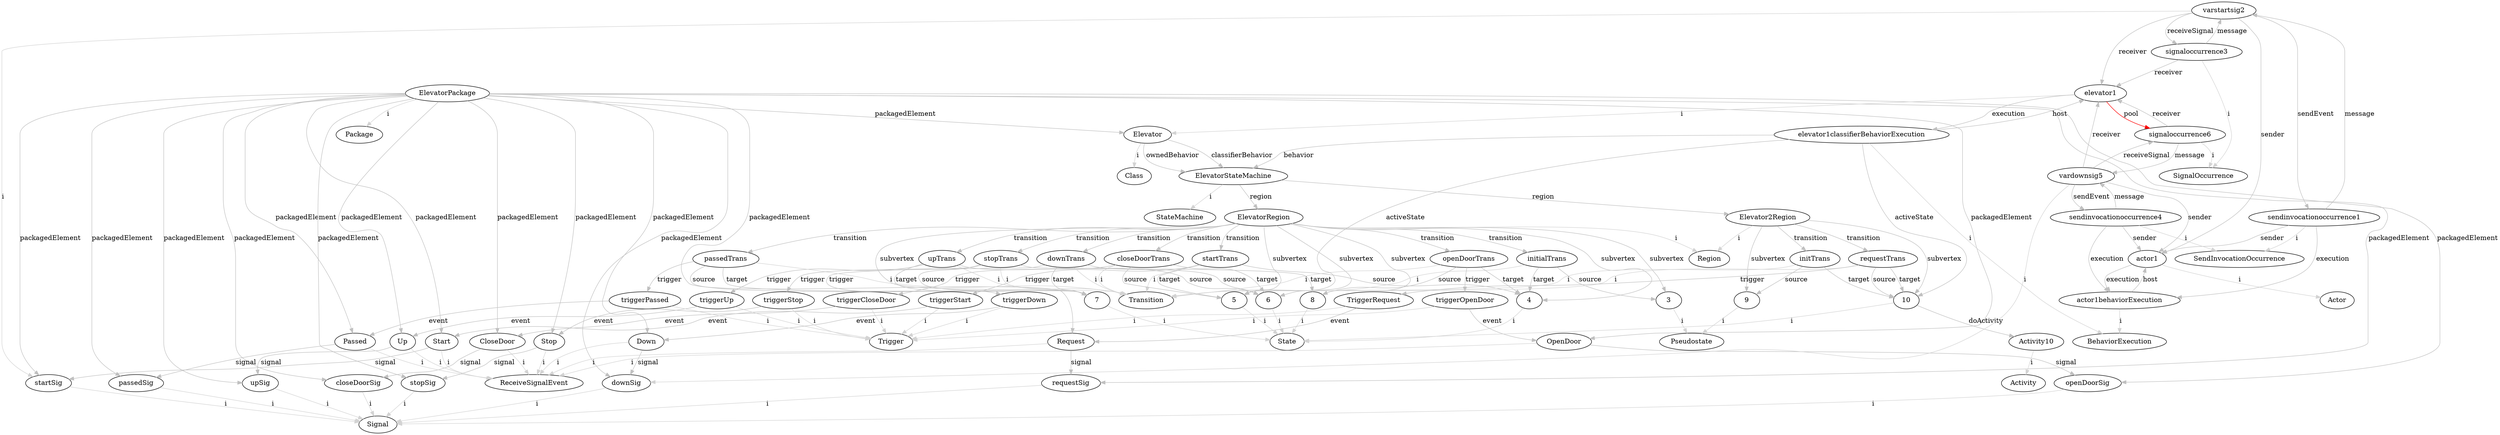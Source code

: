 digraph umlMetamodel {
	"ElevatorPackage" -> "Package" [label="i", color="lightgrey"]
	"ElevatorPackage" -> "Elevator" [label="packagedElement", color="grey"]
	"Elevator" -> "Class" [label="i", color="lightgrey"]
	"Elevator" -> "ElevatorStateMachine" [label="classifierBehavior", color="grey"]
	"Elevator" -> "ElevatorStateMachine" [label="ownedBehavior", color="grey"]
	"ElevatorStateMachine" -> "StateMachine" [label="i", color="lightgrey"]
	"ElevatorStateMachine" -> "ElevatorRegion" [label="region", color="grey"]
	"ElevatorRegion" -> "Region" [label="i", color="lightgrey"]
	"ElevatorRegion" -> "4" [label="subvertex", color="grey"]
	"4" -> "State" [label="i", color="lightgrey"]
	"ElevatorRegion" -> "5" [label="subvertex", color="grey"]
	"5" -> "State" [label="i", color="lightgrey"]
	"ElevatorRegion" -> "8" [label="subvertex", color="grey"]
	"8" -> "State" [label="i", color="lightgrey"]
	"ElevatorRegion" -> "7" [label="subvertex", color="grey"]
	"7" -> "State" [label="i", color="lightgrey"]
	"ElevatorRegion" -> "6" [label="subvertex", color="grey"]
	"6" -> "State" [label="i", color="lightgrey"]
	"ElevatorRegion" -> "3" [label="subvertex", color="grey"]
	"3" -> "Pseudostate" [label="i", color="lightgrey"]
	"ElevatorRegion" -> "initialTrans" [label="transition", color="grey"]
	"initialTrans" -> "Transition" [label="i", color="lightgrey"]
	"initialTrans" -> "3" [label="source", color="grey"]
	"initialTrans" -> "4" [label="target", color="grey"]
	"ElevatorRegion" -> "startTrans" [label="transition", color="grey"]
	"startTrans" -> "Transition" [label="i", color="lightgrey"]
	"startTrans" -> "4" [label="source", color="grey"]
	"startTrans" -> "5" [label="target", color="grey"]
	"startTrans" -> "triggerStart" [label="trigger", color="grey"]
	"triggerStart" -> "Trigger" [label="i", color="lightgrey"]
	"triggerStart" -> "Start" [label="event", color="grey"]
	"ElevatorRegion" -> "closeDoorTrans" [label="transition", color="grey"]
	"closeDoorTrans" -> "Transition" [label="i", color="lightgrey"]
	"closeDoorTrans" -> "5" [label="source", color="grey"]
	"closeDoorTrans" -> "6" [label="target", color="grey"]
	"closeDoorTrans" -> "triggerCloseDoor" [label="trigger", color="grey"]
	"triggerCloseDoor" -> "Trigger" [label="i", color="lightgrey"]
	"triggerCloseDoor" -> "CloseDoor" [label="event", color="grey"]
	"ElevatorRegion" -> "upTrans" [label="transition", color="grey"]
	"upTrans" -> "Transition" [label="i", color="lightgrey"]
	"upTrans" -> "6" [label="source", color="grey"]
	"upTrans" -> "7" [label="target", color="grey"]
	"upTrans" -> "triggerUp" [label="trigger", color="grey"]
	"triggerUp" -> "Trigger" [label="i", color="lightgrey"]
	"triggerUp" -> "Up" [label="event", color="grey"]
	"ElevatorRegion" -> "downTrans" [label="transition", color="grey"]
	"downTrans" -> "Transition" [label="i", color="lightgrey"]
	"downTrans" -> "6" [label="source", color="grey"]
	"downTrans" -> "7" [label="target", color="grey"]
	"downTrans" -> "triggerDown" [label="trigger", color="grey"]
	"triggerDown" -> "Trigger" [label="i", color="lightgrey"]
	"triggerDown" -> "Down" [label="event", color="grey"]
	"ElevatorRegion" -> "passedTrans" [label="transition", color="grey"]
	"passedTrans" -> "Transition" [label="i", color="lightgrey"]
	"passedTrans" -> "7" [label="source", color="grey"]
	"passedTrans" -> "7" [label="target", color="grey"]
	"passedTrans" -> "triggerPassed" [label="trigger", color="grey"]
	"triggerPassed" -> "Trigger" [label="i", color="lightgrey"]
	"triggerPassed" -> "Passed" [label="event", color="grey"]
	"ElevatorRegion" -> "stopTrans" [label="transition", color="grey"]
	"stopTrans" -> "Transition" [label="i", color="lightgrey"]
	"stopTrans" -> "7" [label="source", color="grey"]
	"stopTrans" -> "8" [label="target", color="grey"]
	"stopTrans" -> "triggerStop" [label="trigger", color="grey"]
	"triggerStop" -> "Trigger" [label="i", color="lightgrey"]
	"triggerStop" -> "Stop" [label="event", color="grey"]
	"ElevatorRegion" -> "openDoorTrans" [label="transition", color="grey"]
	"openDoorTrans" -> "Transition" [label="i", color="lightgrey"]
	"openDoorTrans" -> "8" [label="source", color="grey"]
	"openDoorTrans" -> "4" [label="target", color="grey"]
	"openDoorTrans" -> "triggerOpenDoor" [label="trigger", color="grey"]
	"triggerOpenDoor" -> "Trigger" [label="i", color="lightgrey"]
	"triggerOpenDoor" -> "OpenDoor" [label="event", color="grey"]
	"ElevatorStateMachine" -> "Elevator2Region" [label="region", color="grey"]
	"Elevator2Region" -> "Region" [label="i", color="lightgrey"]
	"Elevator2Region" -> "9" [label="subvertex", color="grey"]
	"9" -> "Pseudostate" [label="i", color="lightgrey"]
	"Elevator2Region" -> "10" [label="subvertex", color="grey"]
	"10" -> "State" [label="i", color="lightgrey"]
	"10" -> "Activity10" [label="doActivity", color="grey"]
	"Activity10" -> "Activity" [label="i", color="lightgrey"]
	"Elevator2Region" -> "initTrans" [label="transition", color="grey"]
	"initTrans" -> "Transition" [label="i", color="lightgrey"]
	"initTrans" -> "9" [label="source", color="grey"]
	"initTrans" -> "10" [label="target", color="grey"]
	"Elevator2Region" -> "requestTrans" [label="transition", color="grey"]
	"requestTrans" -> "Transition" [label="i", color="lightgrey"]
	"requestTrans" -> "10" [label="source", color="grey"]
	"requestTrans" -> "10" [label="target", color="grey"]
	"requestTrans" -> "TriggerRequest" [label="trigger", color="grey"]
	"TriggerRequest" -> "Trigger" [label="i", color="lightgrey"]
	"TriggerRequest" -> "Request" [label="event", color="grey"]
	"ElevatorPackage" -> "Start" [label="packagedElement", color="grey"]
	"Start" -> "ReceiveSignalEvent" [label="i", color="lightgrey"]
	"Start" -> "startSig" [label="signal", color="grey"]
	"ElevatorPackage" -> "startSig" [label="packagedElement", color="grey"]
	"startSig" -> "Signal" [label="i", color="lightgrey"]
	"ElevatorPackage" -> "CloseDoor" [label="packagedElement", color="grey"]
	"CloseDoor" -> "ReceiveSignalEvent" [label="i", color="lightgrey"]
	"CloseDoor" -> "closeDoorSig" [label="signal", color="grey"]
	"ElevatorPackage" -> "closeDoorSig" [label="packagedElement", color="grey"]
	"closeDoorSig" -> "Signal" [label="i", color="lightgrey"]
	"ElevatorPackage" -> "Up" [label="packagedElement", color="grey"]
	"Up" -> "ReceiveSignalEvent" [label="i", color="lightgrey"]
	"Up" -> "upSig" [label="signal", color="grey"]
	"ElevatorPackage" -> "upSig" [label="packagedElement", color="grey"]
	"upSig" -> "Signal" [label="i", color="lightgrey"]
	"ElevatorPackage" -> "Down" [label="packagedElement", color="grey"]
	"Down" -> "ReceiveSignalEvent" [label="i", color="lightgrey"]
	"Down" -> "downSig" [label="signal", color="grey"]
	"ElevatorPackage" -> "downSig" [label="packagedElement", color="grey"]
	"downSig" -> "Signal" [label="i", color="lightgrey"]
	"ElevatorPackage" -> "Passed" [label="packagedElement", color="grey"]
	"Passed" -> "ReceiveSignalEvent" [label="i", color="lightgrey"]
	"Passed" -> "passedSig" [label="signal", color="grey"]
	"ElevatorPackage" -> "passedSig" [label="packagedElement", color="grey"]
	"passedSig" -> "Signal" [label="i", color="lightgrey"]
	"ElevatorPackage" -> "Stop" [label="packagedElement", color="grey"]
	"Stop" -> "ReceiveSignalEvent" [label="i", color="lightgrey"]
	"Stop" -> "stopSig" [label="signal", color="grey"]
	"ElevatorPackage" -> "stopSig" [label="packagedElement", color="grey"]
	"stopSig" -> "Signal" [label="i", color="lightgrey"]
	"ElevatorPackage" -> "OpenDoor" [label="packagedElement", color="grey"]
	"OpenDoor" -> "ReceiveSignalEvent" [label="i", color="lightgrey"]
	"OpenDoor" -> "openDoorSig" [label="signal", color="grey"]
	"ElevatorPackage" -> "openDoorSig" [label="packagedElement", color="grey"]
	"openDoorSig" -> "Signal" [label="i", color="lightgrey"]
	"ElevatorPackage" -> "requestSig" [label="packagedElement", color="grey"]
	"requestSig" -> "Signal" [label="i", color="lightgrey"]
	"ElevatorPackage" -> "Request" [label="packagedElement", color="grey"]
	"Request" -> "ReceiveSignalEvent" [label="i", color="lightgrey"]
	"Request" -> "requestSig" [label="signal", color="grey"]
	"elevator1" -> "Elevator" [label="i", color="lightgrey"]
	"elevator1classifierBehaviorExecution" -> "BehaviorExecution" [label="i", color="lightgrey"]
	"elevator1" -> "elevator1classifierBehaviorExecution" [label="execution", color="grey"]
	"elevator1classifierBehaviorExecution" -> "elevator1" [label="host", color="grey"]
	"elevator1classifierBehaviorExecution" -> "ElevatorStateMachine" [label="behavior", color="grey"]
	"elevator1classifierBehaviorExecution" -> "10" [label="activeState", color="grey"]
	"elevator1classifierBehaviorExecution" -> "5" [label="activeState", color="grey"]
	"actor1" -> "Actor" [label="i", color="lightgrey"]
	"actor1behaviorExecution" -> "BehaviorExecution" [label="i", color="lightgrey"]
	"actor1" -> "actor1behaviorExecution" [label="execution", color="grey"]
	"actor1behaviorExecution" -> "actor1" [label="host", color="grey"]
	"sendinvocationoccurrence1" -> "SendInvocationOccurrence" [label="i", color="lightgrey"]
	"sendinvocationoccurrence1" -> "varstartsig2" [label="message", color="grey"]
	"varstartsig2" -> "sendinvocationoccurrence1" [label="sendEvent", color="grey"]
	"varstartsig2" -> "signaloccurrence3" [label="receiveSignal", color="grey"]
	"signaloccurrence3" -> "varstartsig2" [label="message", color="grey"]
	"signaloccurrence3" -> "SignalOccurrence" [label="i", color="lightgrey"]
	"varstartsig2" -> "startSig" [label="i", color="lightgrey"]
	"signaloccurrence3" -> "elevator1" [label="receiver", color="grey"]
	"varstartsig2" -> "actor1" [label="sender", color="grey"]
	"sendinvocationoccurrence1" -> "actor1" [label="sender", color="grey"]
	"varstartsig2" -> "elevator1" [label="receiver", color="grey"]
	"sendinvocationoccurrence1" -> "actor1behaviorExecution" [label="execution", color="grey"]
	"sendinvocationoccurrence4" -> "SendInvocationOccurrence" [label="i", color="lightgrey"]
	"sendinvocationoccurrence4" -> "vardownsig5" [label="message", color="grey"]
	"vardownsig5" -> "sendinvocationoccurrence4" [label="sendEvent", color="grey"]
	"vardownsig5" -> "signaloccurrence6" [label="receiveSignal", color="grey"]
	"signaloccurrence6" -> "vardownsig5" [label="message", color="grey"]
	"signaloccurrence6" -> "SignalOccurrence" [label="i", color="lightgrey"]
	"vardownsig5" -> "downSig" [label="i", color="lightgrey"]
	"signaloccurrence6" -> "elevator1" [label="receiver", color="grey"]
	"vardownsig5" -> "actor1" [label="sender", color="grey"]
	"sendinvocationoccurrence4" -> "actor1" [label="sender", color="grey"]
	"vardownsig5" -> "elevator1" [label="receiver", color="grey"]
	"sendinvocationoccurrence4" -> "actor1behaviorExecution" [label="execution", color="grey"]
	"elevator1" -> "signaloccurrence6" [label="pool", color="red"]
}
